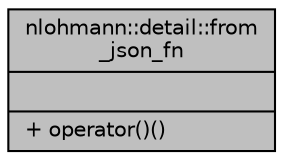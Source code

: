 digraph "nlohmann::detail::from_json_fn"
{
 // INTERACTIVE_SVG=YES
 // LATEX_PDF_SIZE
  edge [fontname="Helvetica",fontsize="10",labelfontname="Helvetica",labelfontsize="10"];
  node [fontname="Helvetica",fontsize="10",shape=record];
  Node1 [label="{nlohmann::detail::from\l_json_fn\n||+ operator()()\l}",height=0.2,width=0.4,color="black", fillcolor="grey75", style="filled", fontcolor="black",tooltip=" "];
}
